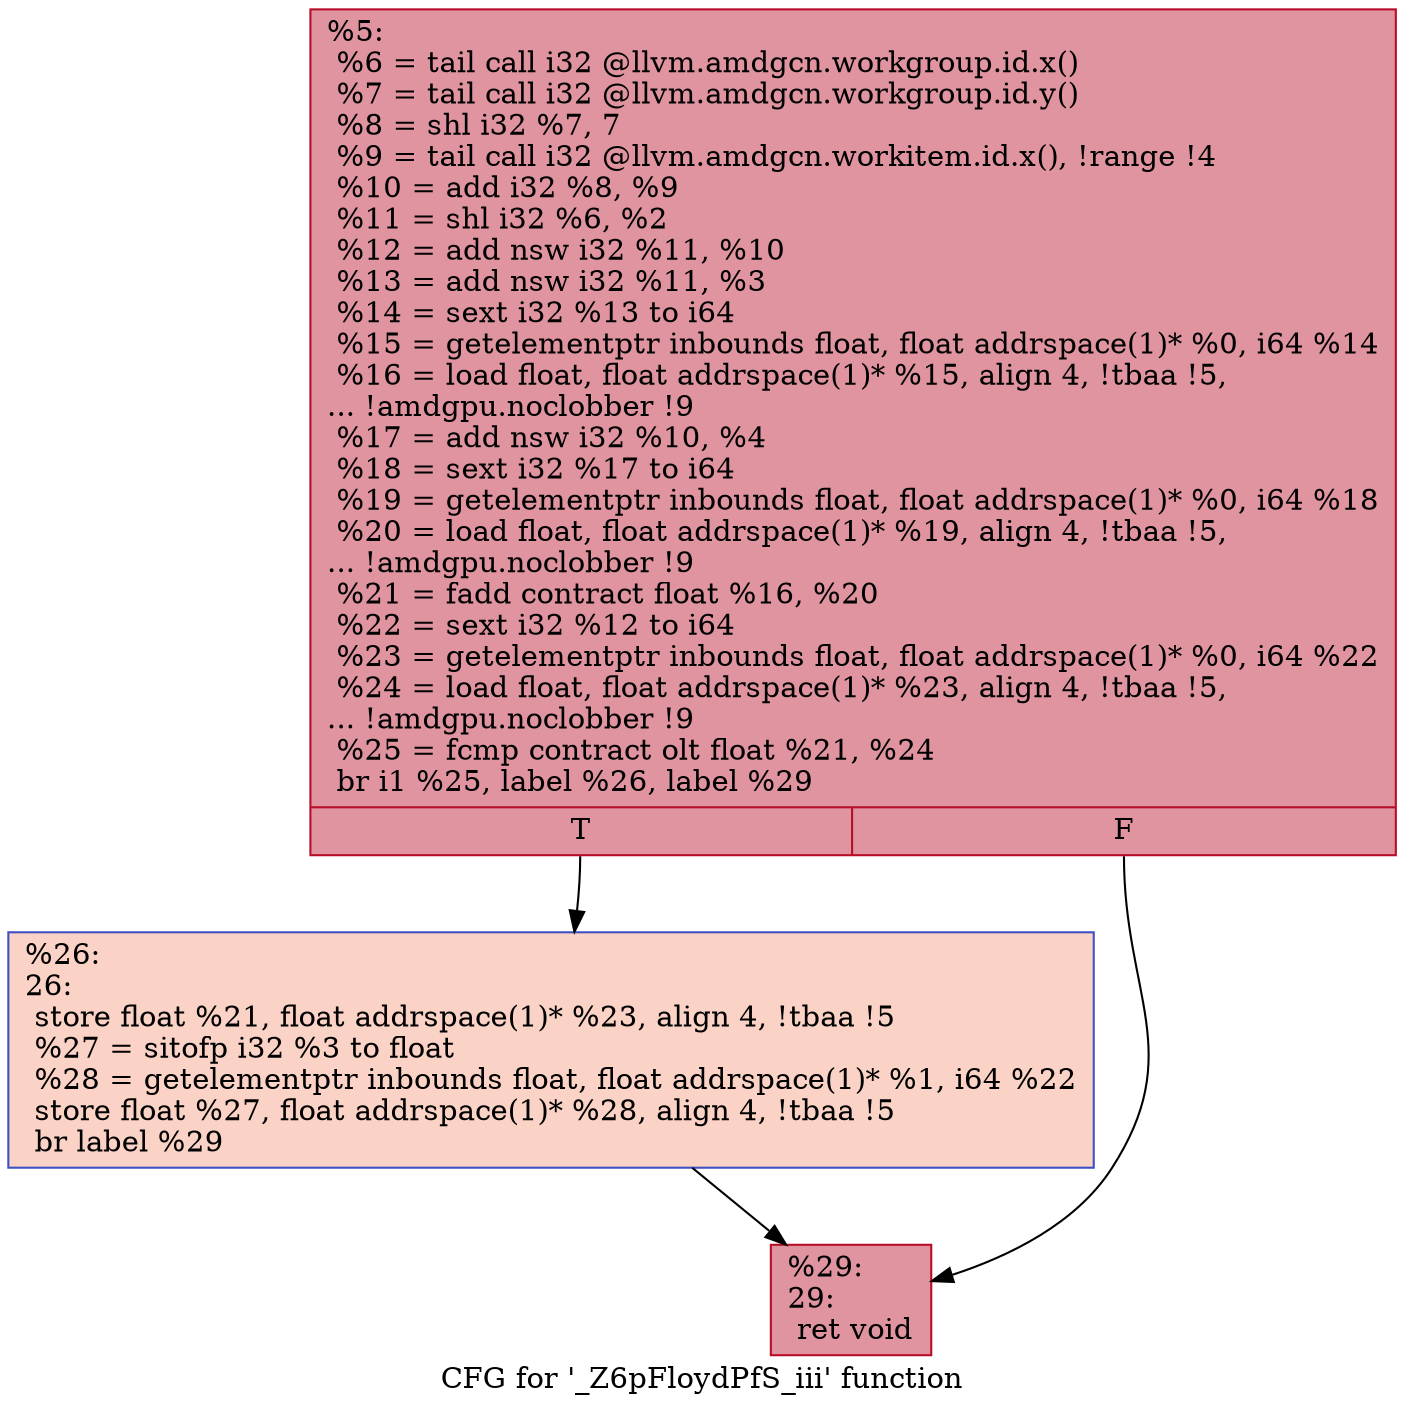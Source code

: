 digraph "CFG for '_Z6pFloydPfS_iii' function" {
	label="CFG for '_Z6pFloydPfS_iii' function";

	Node0x4e2f170 [shape=record,color="#b70d28ff", style=filled, fillcolor="#b70d2870",label="{%5:\l  %6 = tail call i32 @llvm.amdgcn.workgroup.id.x()\l  %7 = tail call i32 @llvm.amdgcn.workgroup.id.y()\l  %8 = shl i32 %7, 7\l  %9 = tail call i32 @llvm.amdgcn.workitem.id.x(), !range !4\l  %10 = add i32 %8, %9\l  %11 = shl i32 %6, %2\l  %12 = add nsw i32 %11, %10\l  %13 = add nsw i32 %11, %3\l  %14 = sext i32 %13 to i64\l  %15 = getelementptr inbounds float, float addrspace(1)* %0, i64 %14\l  %16 = load float, float addrspace(1)* %15, align 4, !tbaa !5,\l... !amdgpu.noclobber !9\l  %17 = add nsw i32 %10, %4\l  %18 = sext i32 %17 to i64\l  %19 = getelementptr inbounds float, float addrspace(1)* %0, i64 %18\l  %20 = load float, float addrspace(1)* %19, align 4, !tbaa !5,\l... !amdgpu.noclobber !9\l  %21 = fadd contract float %16, %20\l  %22 = sext i32 %12 to i64\l  %23 = getelementptr inbounds float, float addrspace(1)* %0, i64 %22\l  %24 = load float, float addrspace(1)* %23, align 4, !tbaa !5,\l... !amdgpu.noclobber !9\l  %25 = fcmp contract olt float %21, %24\l  br i1 %25, label %26, label %29\l|{<s0>T|<s1>F}}"];
	Node0x4e2f170:s0 -> Node0x4e32290;
	Node0x4e2f170:s1 -> Node0x4e32320;
	Node0x4e32290 [shape=record,color="#3d50c3ff", style=filled, fillcolor="#f59c7d70",label="{%26:\l26:                                               \l  store float %21, float addrspace(1)* %23, align 4, !tbaa !5\l  %27 = sitofp i32 %3 to float\l  %28 = getelementptr inbounds float, float addrspace(1)* %1, i64 %22\l  store float %27, float addrspace(1)* %28, align 4, !tbaa !5\l  br label %29\l}"];
	Node0x4e32290 -> Node0x4e32320;
	Node0x4e32320 [shape=record,color="#b70d28ff", style=filled, fillcolor="#b70d2870",label="{%29:\l29:                                               \l  ret void\l}"];
}
